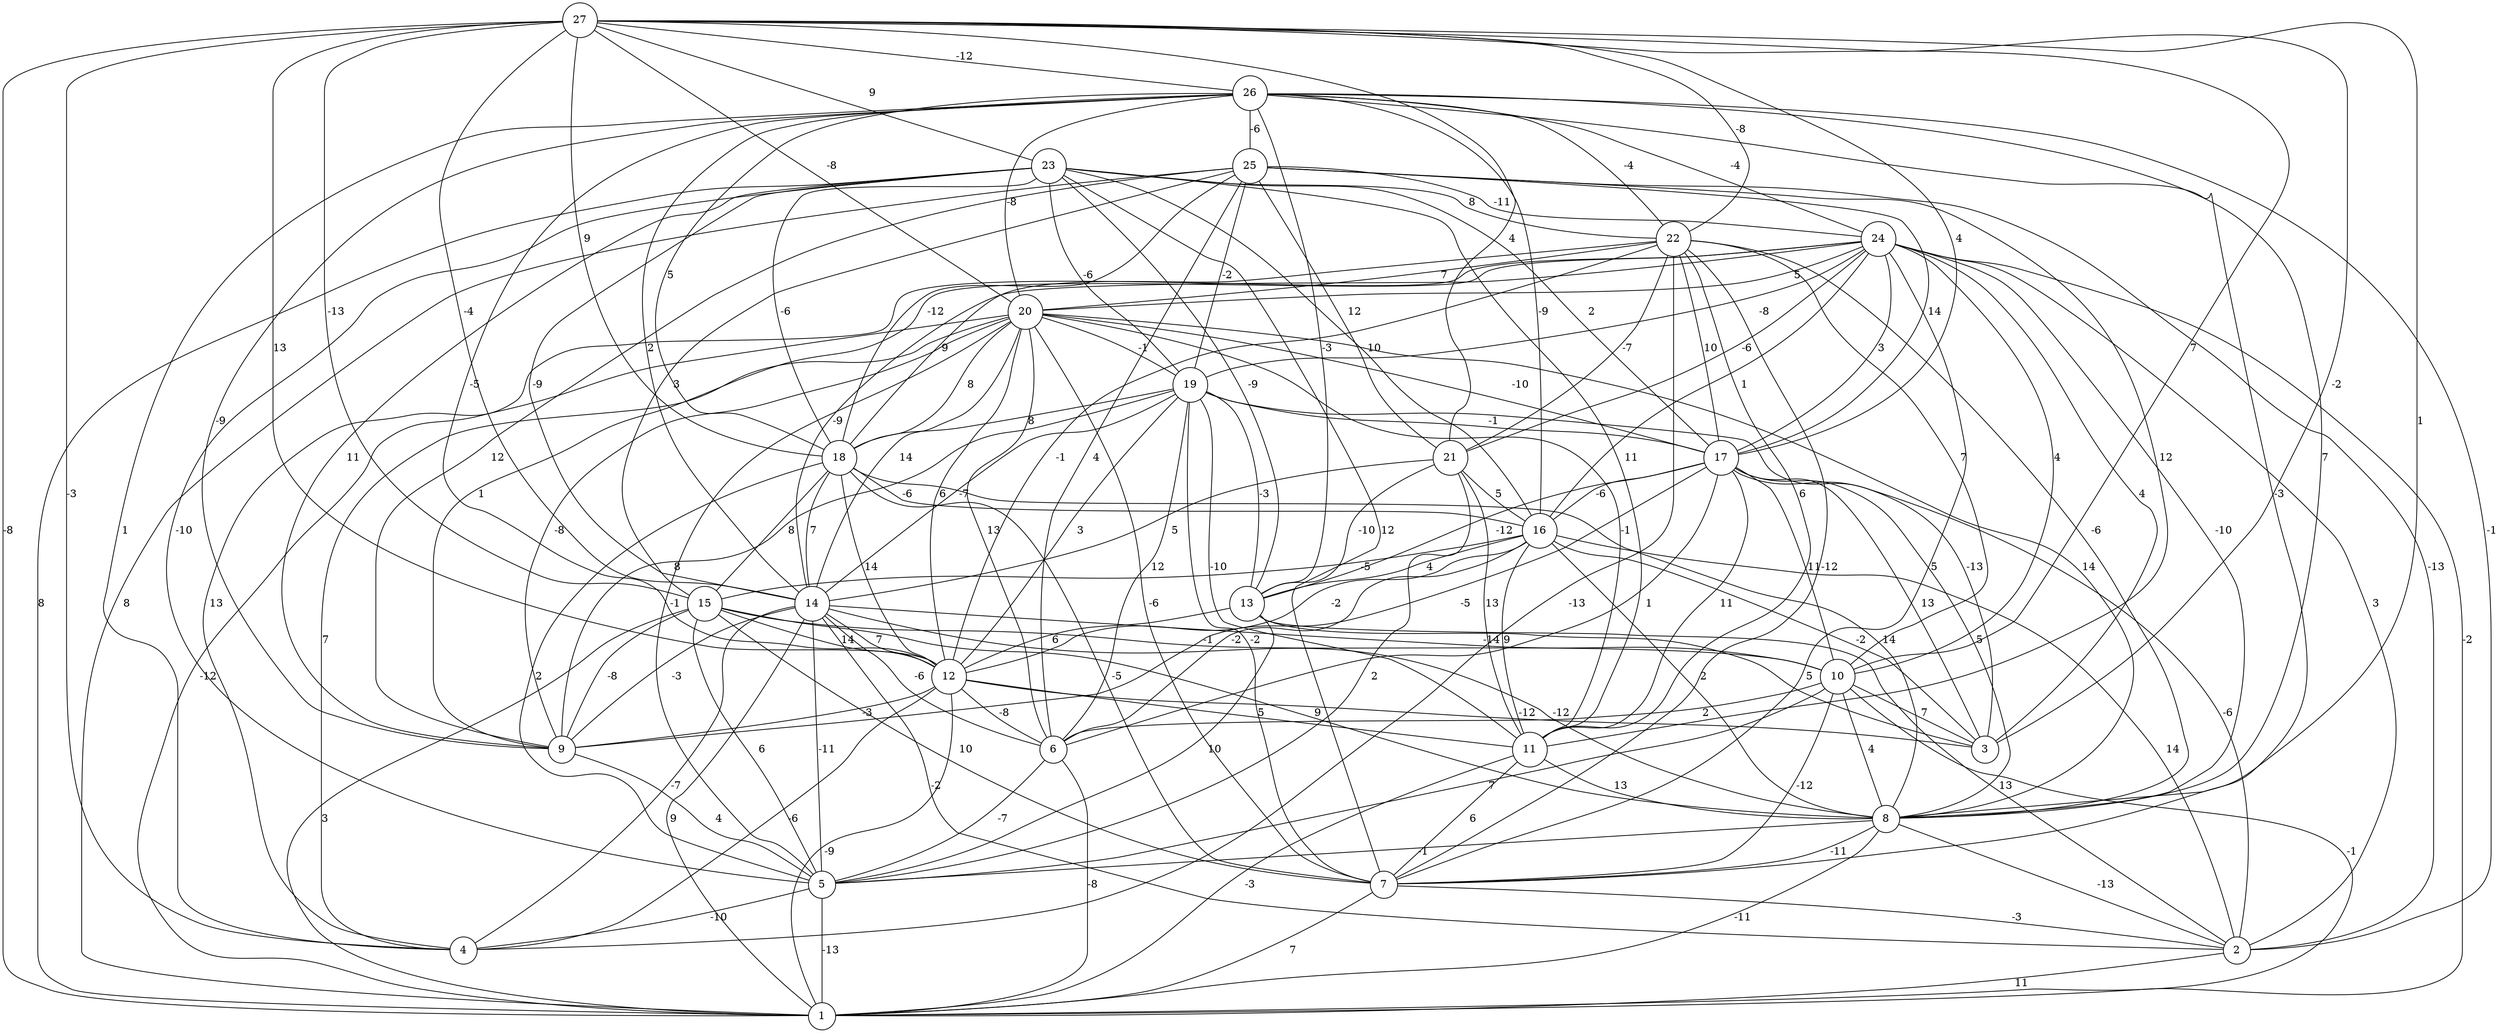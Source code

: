 graph { 
	 fontname="Helvetica,Arial,sans-serif" 
	 node [shape = circle]; 
	 27 -- 1 [label = "-8"];
	 27 -- 3 [label = "-2"];
	 27 -- 4 [label = "-3"];
	 27 -- 8 [label = "1"];
	 27 -- 10 [label = "7"];
	 27 -- 12 [label = "13"];
	 27 -- 14 [label = "-4"];
	 27 -- 15 [label = "-13"];
	 27 -- 17 [label = "4"];
	 27 -- 18 [label = "9"];
	 27 -- 20 [label = "-8"];
	 27 -- 21 [label = "4"];
	 27 -- 22 [label = "-8"];
	 27 -- 23 [label = "9"];
	 27 -- 26 [label = "-12"];
	 26 -- 2 [label = "-1"];
	 26 -- 4 [label = "1"];
	 26 -- 7 [label = "-3"];
	 26 -- 8 [label = "7"];
	 26 -- 9 [label = "-9"];
	 26 -- 12 [label = "-5"];
	 26 -- 13 [label = "-3"];
	 26 -- 14 [label = "2"];
	 26 -- 16 [label = "-9"];
	 26 -- 18 [label = "5"];
	 26 -- 20 [label = "-8"];
	 26 -- 22 [label = "-4"];
	 26 -- 24 [label = "-4"];
	 26 -- 25 [label = "-6"];
	 25 -- 1 [label = "8"];
	 25 -- 2 [label = "-13"];
	 25 -- 6 [label = "4"];
	 25 -- 9 [label = "12"];
	 25 -- 11 [label = "12"];
	 25 -- 15 [label = "3"];
	 25 -- 17 [label = "14"];
	 25 -- 18 [label = "-12"];
	 25 -- 19 [label = "-2"];
	 25 -- 21 [label = "12"];
	 25 -- 24 [label = "-11"];
	 24 -- 1 [label = "-2"];
	 24 -- 2 [label = "3"];
	 24 -- 3 [label = "4"];
	 24 -- 4 [label = "13"];
	 24 -- 7 [label = "5"];
	 24 -- 8 [label = "-10"];
	 24 -- 9 [label = "1"];
	 24 -- 10 [label = "4"];
	 24 -- 14 [label = "-9"];
	 24 -- 16 [label = "1"];
	 24 -- 17 [label = "3"];
	 24 -- 19 [label = "-8"];
	 24 -- 20 [label = "5"];
	 24 -- 21 [label = "-6"];
	 23 -- 1 [label = "8"];
	 23 -- 5 [label = "-10"];
	 23 -- 7 [label = "12"];
	 23 -- 9 [label = "11"];
	 23 -- 11 [label = "11"];
	 23 -- 13 [label = "-9"];
	 23 -- 14 [label = "-9"];
	 23 -- 16 [label = "10"];
	 23 -- 17 [label = "2"];
	 23 -- 18 [label = "-6"];
	 23 -- 19 [label = "-6"];
	 23 -- 22 [label = "8"];
	 22 -- 4 [label = "-13"];
	 22 -- 7 [label = "-12"];
	 22 -- 8 [label = "-6"];
	 22 -- 10 [label = "7"];
	 22 -- 11 [label = "6"];
	 22 -- 12 [label = "-1"];
	 22 -- 17 [label = "10"];
	 22 -- 18 [label = "9"];
	 22 -- 20 [label = "7"];
	 22 -- 21 [label = "-7"];
	 21 -- 5 [label = "2"];
	 21 -- 11 [label = "13"];
	 21 -- 13 [label = "-10"];
	 21 -- 14 [label = "5"];
	 21 -- 16 [label = "5"];
	 20 -- 1 [label = "-12"];
	 20 -- 4 [label = "7"];
	 20 -- 5 [label = "-1"];
	 20 -- 6 [label = "13"];
	 20 -- 7 [label = "-6"];
	 20 -- 8 [label = "14"];
	 20 -- 9 [label = "-8"];
	 20 -- 11 [label = "-1"];
	 20 -- 12 [label = "6"];
	 20 -- 14 [label = "14"];
	 20 -- 17 [label = "-10"];
	 20 -- 18 [label = "8"];
	 20 -- 19 [label = "-1"];
	 19 -- 3 [label = "-13"];
	 19 -- 6 [label = "12"];
	 19 -- 7 [label = "-2"];
	 19 -- 9 [label = "8"];
	 19 -- 11 [label = "-10"];
	 19 -- 12 [label = "3"];
	 19 -- 13 [label = "-3"];
	 19 -- 14 [label = "-7"];
	 19 -- 17 [label = "-1"];
	 19 -- 18 [label = "8"];
	 18 -- 5 [label = "2"];
	 18 -- 7 [label = "-5"];
	 18 -- 8 [label = "14"];
	 18 -- 12 [label = "14"];
	 18 -- 14 [label = "7"];
	 18 -- 15 [label = "8"];
	 18 -- 16 [label = "-6"];
	 17 -- 2 [label = "-6"];
	 17 -- 3 [label = "13"];
	 17 -- 6 [label = "1"];
	 17 -- 8 [label = "5"];
	 17 -- 9 [label = "-5"];
	 17 -- 10 [label = "11"];
	 17 -- 11 [label = "11"];
	 17 -- 13 [label = "-12"];
	 17 -- 16 [label = "-6"];
	 16 -- 2 [label = "14"];
	 16 -- 3 [label = "-2"];
	 16 -- 6 [label = "-2"];
	 16 -- 8 [label = "2"];
	 16 -- 11 [label = "9"];
	 16 -- 12 [label = "-2"];
	 16 -- 13 [label = "4"];
	 16 -- 15 [label = "-5"];
	 15 -- 1 [label = "3"];
	 15 -- 5 [label = "6"];
	 15 -- 7 [label = "10"];
	 15 -- 8 [label = "9"];
	 15 -- 9 [label = "-8"];
	 15 -- 10 [label = "-1"];
	 15 -- 12 [label = "14"];
	 14 -- 1 [label = "9"];
	 14 -- 2 [label = "-2"];
	 14 -- 4 [label = "-7"];
	 14 -- 5 [label = "-11"];
	 14 -- 6 [label = "-6"];
	 14 -- 8 [label = "-12"];
	 14 -- 9 [label = "-3"];
	 14 -- 10 [label = "-14"];
	 14 -- 12 [label = "7"];
	 13 -- 2 [label = "13"];
	 13 -- 3 [label = "5"];
	 13 -- 5 [label = "10"];
	 13 -- 12 [label = "6"];
	 12 -- 1 [label = "-9"];
	 12 -- 3 [label = "-12"];
	 12 -- 4 [label = "-6"];
	 12 -- 6 [label = "-8"];
	 12 -- 9 [label = "-3"];
	 12 -- 11 [label = "5"];
	 11 -- 1 [label = "-3"];
	 11 -- 7 [label = "6"];
	 11 -- 8 [label = "13"];
	 10 -- 1 [label = "-1"];
	 10 -- 3 [label = "7"];
	 10 -- 5 [label = "7"];
	 10 -- 6 [label = "2"];
	 10 -- 7 [label = "-12"];
	 10 -- 8 [label = "4"];
	 9 -- 5 [label = "4"];
	 8 -- 1 [label = "-11"];
	 8 -- 2 [label = "-13"];
	 8 -- 5 [label = "-1"];
	 8 -- 7 [label = "-11"];
	 7 -- 1 [label = "7"];
	 7 -- 2 [label = "-3"];
	 6 -- 1 [label = "-8"];
	 6 -- 5 [label = "-7"];
	 5 -- 1 [label = "-13"];
	 5 -- 4 [label = "-10"];
	 2 -- 1 [label = "11"];
	 1;
	 2;
	 3;
	 4;
	 5;
	 6;
	 7;
	 8;
	 9;
	 10;
	 11;
	 12;
	 13;
	 14;
	 15;
	 16;
	 17;
	 18;
	 19;
	 20;
	 21;
	 22;
	 23;
	 24;
	 25;
	 26;
	 27;
}
